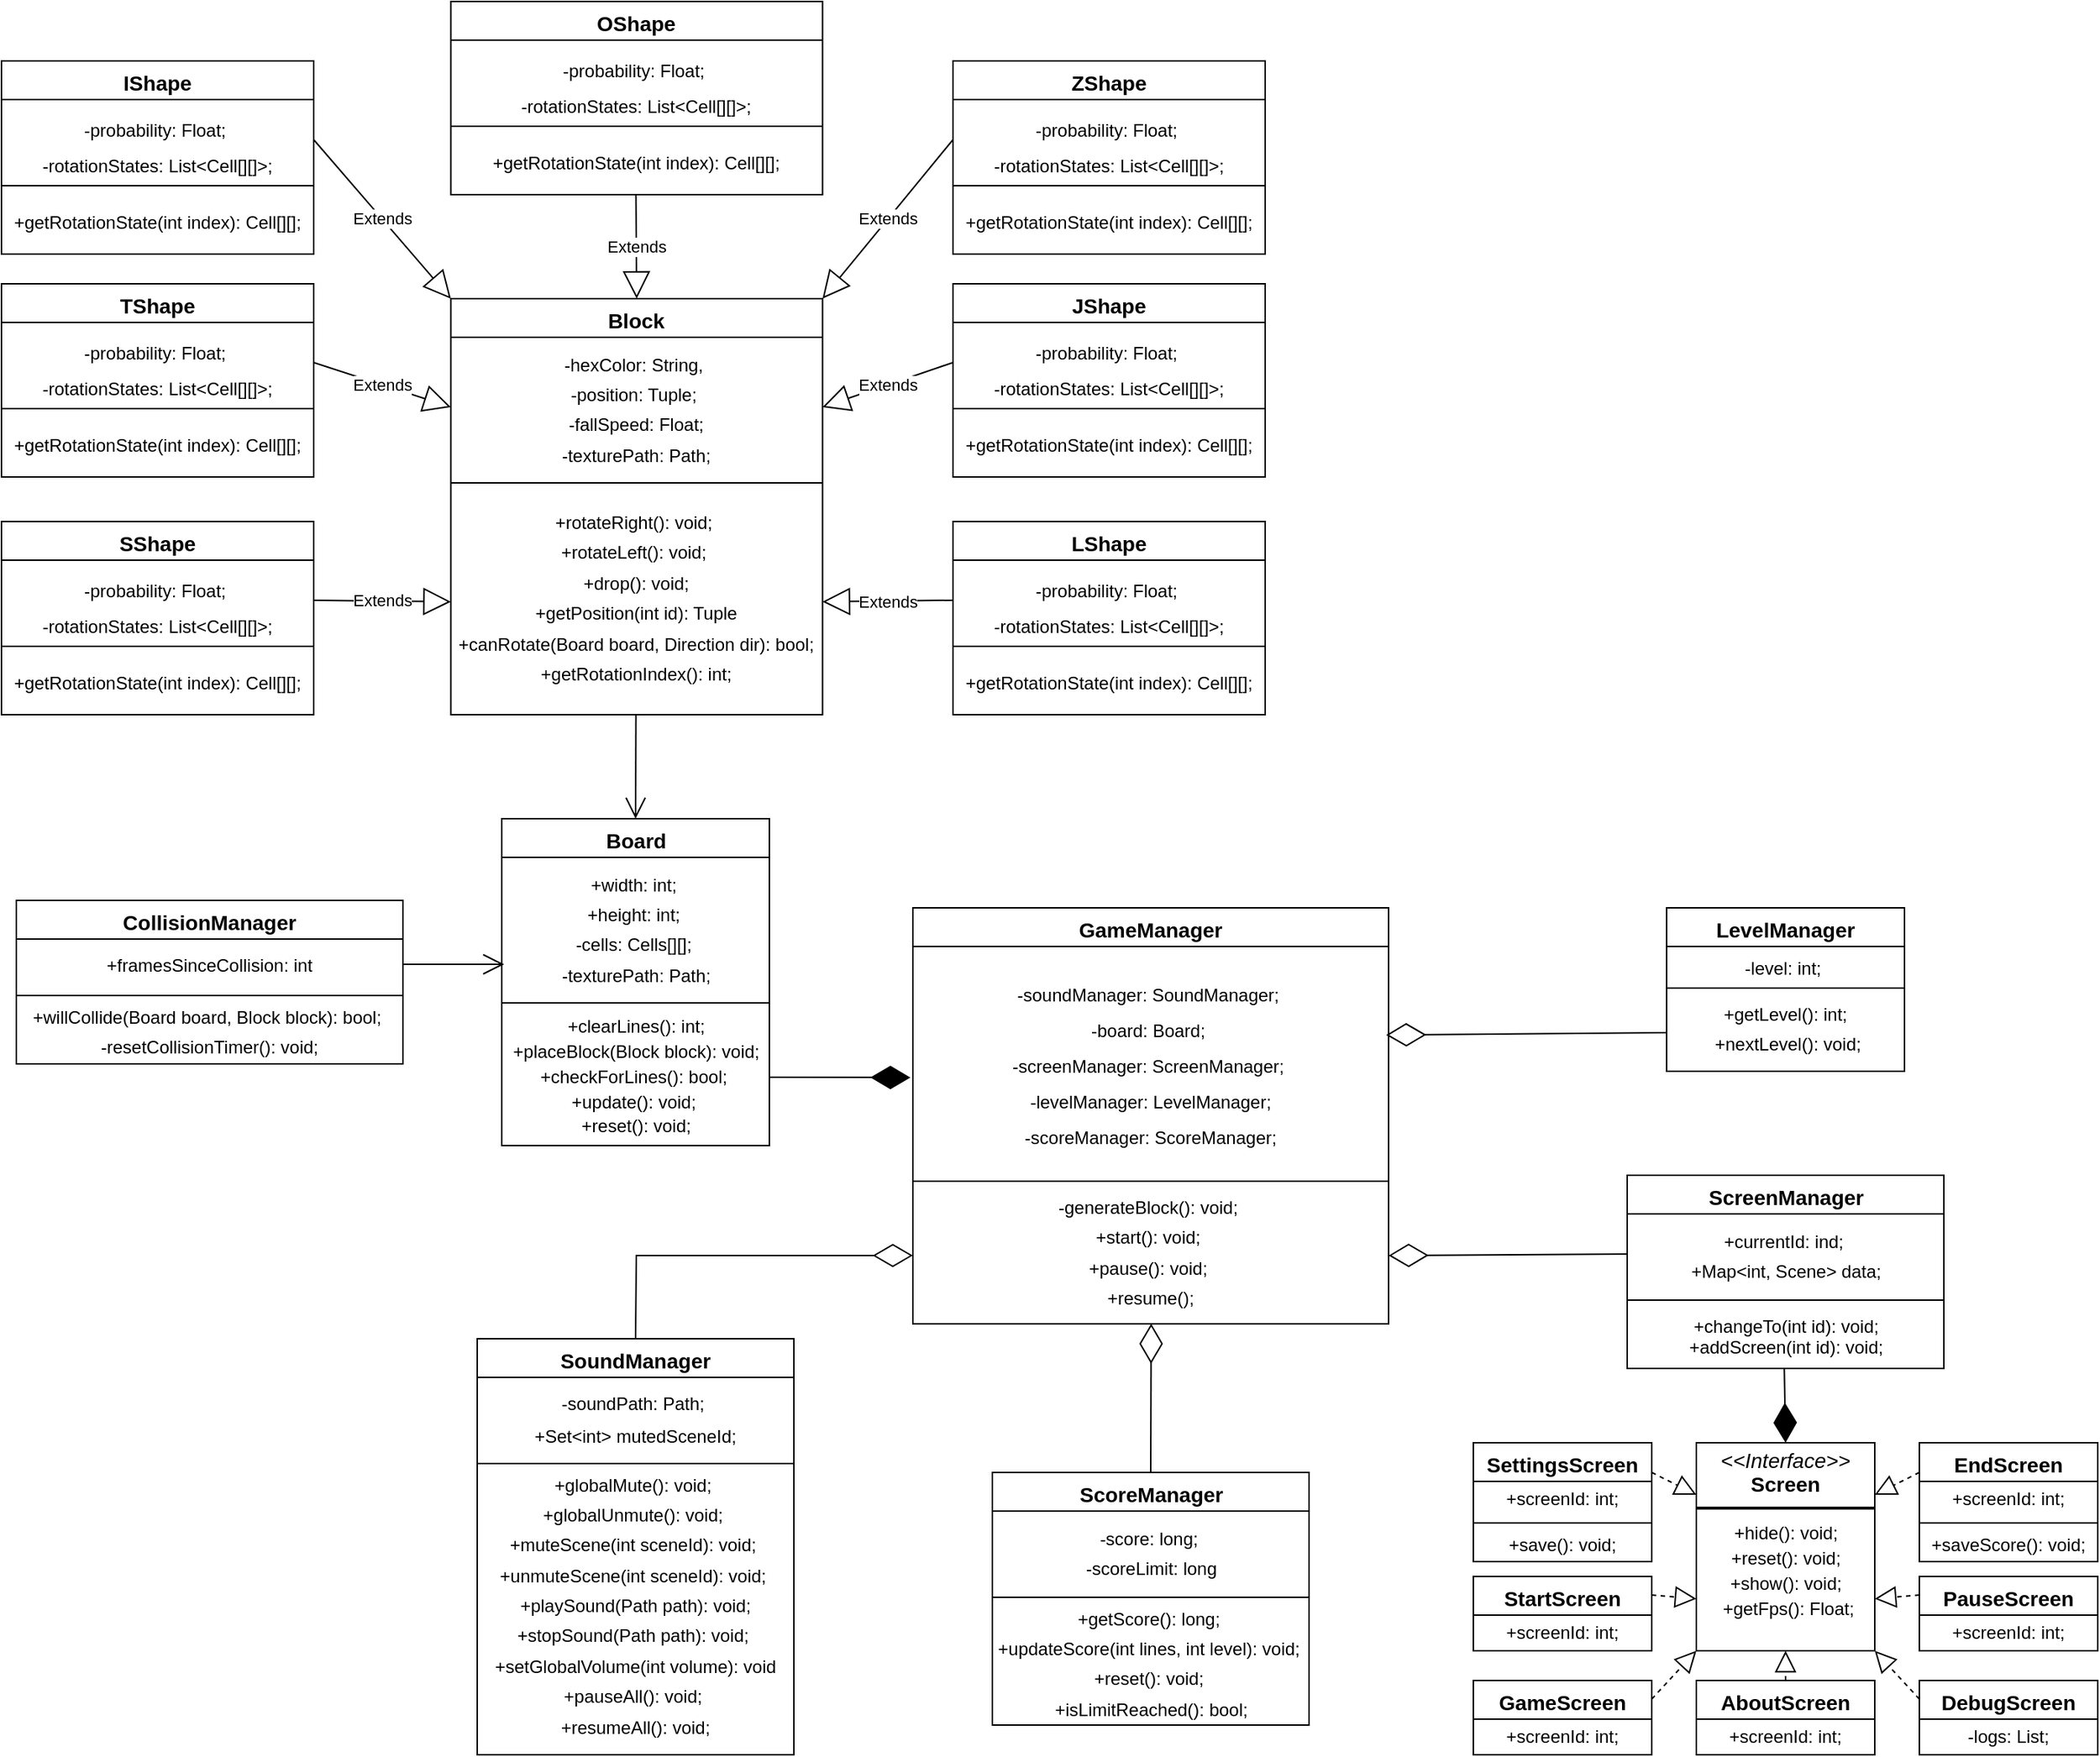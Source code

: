 <mxfile version="28.2.7">
  <diagram name="Страница — 1" id="oGzIXvkz2AWaEIQ5LKXO">
    <mxGraphModel dx="1358" dy="721" grid="1" gridSize="10" guides="1" tooltips="1" connect="1" arrows="1" fold="1" page="1" pageScale="1" pageWidth="1654" pageHeight="2336" math="0" shadow="0">
      <root>
        <mxCell id="0" />
        <mxCell id="1" parent="0" />
        <mxCell id="zY4li68SFdI92l8uWzO--1" value="&lt;div&gt;Block&lt;/div&gt;" style="swimlane;fontStyle=1;align=center;verticalAlign=top;childLayout=stackLayout;horizontal=1;startSize=26;horizontalStack=0;resizeParent=1;resizeParentMax=0;resizeLast=0;collapsible=1;marginBottom=0;whiteSpace=wrap;html=1;fontSize=14;" vertex="1" parent="1">
          <mxGeometry x="362.25" y="790" width="250" height="280" as="geometry" />
        </mxCell>
        <mxCell id="zY4li68SFdI92l8uWzO--2" value="&lt;div style=&quot;line-height: 70%;&quot;&gt;&lt;p align=&quot;center&quot; style=&quot;margin-bottom: 0cm; line-height: 70%;&quot; lang=&quot;zxx&quot;&gt;&lt;font&gt;-hexColor: String,&amp;nbsp;&lt;/font&gt;&lt;/p&gt;&lt;p align=&quot;center&quot; style=&quot;margin-bottom: 0cm; line-height: 70%;&quot; lang=&quot;zxx&quot;&gt;&lt;font&gt;-position: Tuple;&amp;nbsp;&lt;/font&gt;&lt;/p&gt;&lt;p align=&quot;center&quot; style=&quot;margin-bottom: 0cm; line-height: 70%;&quot; lang=&quot;zxx&quot;&gt;&lt;font&gt;-fallSpeed: Float;&lt;/font&gt;&lt;/p&gt;&lt;p align=&quot;center&quot; style=&quot;margin-bottom: 0cm; line-height: 70%;&quot; lang=&quot;zxx&quot;&gt;&lt;font&gt;-texturePath: Path;&lt;/font&gt;&lt;/p&gt;&lt;div align=&quot;center&quot;&gt;&lt;br&gt;&lt;br&gt;&lt;/div&gt;&lt;/div&gt;" style="text;strokeColor=none;fillColor=none;align=center;verticalAlign=middle;spacingLeft=4;spacingRight=4;overflow=hidden;rotatable=0;points=[[0,0.5],[1,0.5]];portConstraint=eastwest;whiteSpace=wrap;html=1;strokeWidth=0;fontSize=12;labelPosition=center;verticalLabelPosition=middle;" vertex="1" parent="zY4li68SFdI92l8uWzO--1">
          <mxGeometry y="26" width="250" height="94" as="geometry" />
        </mxCell>
        <mxCell id="zY4li68SFdI92l8uWzO--3" value="" style="line;strokeWidth=1;fillColor=none;align=left;verticalAlign=middle;spacingTop=-1;spacingLeft=3;spacingRight=3;rotatable=0;labelPosition=right;points=[];portConstraint=eastwest;strokeColor=inherit;" vertex="1" parent="zY4li68SFdI92l8uWzO--1">
          <mxGeometry y="120" width="250" height="8" as="geometry" />
        </mxCell>
        <mxCell id="zY4li68SFdI92l8uWzO--4" value="&lt;div style=&quot;line-height: 70%;&quot;&gt;&lt;p lang=&quot;zxx&quot; style=&quot;margin-bottom: 0cm; line-height: 70%;&quot;&gt;+rotateRight(): void;&amp;nbsp;&lt;/p&gt;&lt;p lang=&quot;zxx&quot; style=&quot;margin-bottom: 0cm; line-height: 70%;&quot;&gt;+rotateLeft(): void;&amp;nbsp;&lt;/p&gt;&lt;p lang=&quot;zxx&quot; style=&quot;margin-bottom: 0cm; line-height: 70%;&quot;&gt;+drop(): void;&lt;/p&gt;&lt;p lang=&quot;zxx&quot; style=&quot;margin-bottom: 0cm; line-height: 70%;&quot;&gt;+getPosition(int id): Tuple&lt;/p&gt;&lt;p lang=&quot;zxx&quot; style=&quot;margin-bottom: 0cm; line-height: 70%;&quot;&gt;+canRotate(Board board, Direction dir): bool;&lt;/p&gt;&lt;p lang=&quot;zxx&quot; style=&quot;margin-bottom: 0cm; line-height: 70%;&quot;&gt;+getRotationIndex(): int;&lt;/p&gt;&lt;br&gt;&lt;br&gt;&lt;style type=&quot;text/css&quot;&gt;p { line-height: 115%; margin-bottom: 0.25cm; background: transparent }&lt;/style&gt;&lt;/div&gt;" style="text;strokeColor=none;fillColor=none;align=center;verticalAlign=middle;spacingLeft=4;spacingRight=4;overflow=hidden;rotatable=0;points=[[0,0.5],[1,0.5]];portConstraint=eastwest;whiteSpace=wrap;html=1;strokeWidth=0;" vertex="1" parent="zY4li68SFdI92l8uWzO--1">
          <mxGeometry y="128" width="250" height="152" as="geometry" />
        </mxCell>
        <mxCell id="zY4li68SFdI92l8uWzO--5" value="&lt;div&gt;ZShape&lt;/div&gt;" style="swimlane;fontStyle=1;align=center;verticalAlign=top;childLayout=stackLayout;horizontal=1;startSize=26;horizontalStack=0;resizeParent=1;resizeParentMax=0;resizeLast=0;collapsible=1;marginBottom=0;whiteSpace=wrap;html=1;fontSize=14;" vertex="1" parent="1">
          <mxGeometry x="700" y="630" width="210" height="130" as="geometry" />
        </mxCell>
        <mxCell id="zY4li68SFdI92l8uWzO--6" value="&lt;p style=&quot;line-height: 100%; margin-bottom: 0cm&quot; lang=&quot;zxx&quot;&gt;-probability: Float;&amp;nbsp;&lt;/p&gt;&lt;p style=&quot;line-height: 100%; margin-bottom: 0cm&quot; lang=&quot;zxx&quot;&gt;-rotationStates: List&amp;lt;Cell[][]&amp;gt;;&lt;/p&gt;&lt;br&gt;&lt;br&gt;&lt;style type=&quot;text/css&quot;&gt;p { line-height: 115%; margin-bottom: 0.25cm; background: transparent }&lt;/style&gt;" style="text;strokeColor=none;fillColor=none;align=center;verticalAlign=middle;spacingLeft=4;spacingRight=4;overflow=hidden;rotatable=0;points=[[0,0.5],[1,0.5]];portConstraint=eastwest;whiteSpace=wrap;html=1;strokeWidth=0;fontSize=12;labelPosition=center;verticalLabelPosition=middle;" vertex="1" parent="zY4li68SFdI92l8uWzO--5">
          <mxGeometry y="26" width="210" height="54" as="geometry" />
        </mxCell>
        <mxCell id="zY4li68SFdI92l8uWzO--7" value="" style="line;strokeWidth=1;fillColor=none;align=left;verticalAlign=middle;spacingTop=-1;spacingLeft=3;spacingRight=3;rotatable=0;labelPosition=right;points=[];portConstraint=eastwest;strokeColor=inherit;" vertex="1" parent="zY4li68SFdI92l8uWzO--5">
          <mxGeometry y="80" width="210" height="8" as="geometry" />
        </mxCell>
        <mxCell id="zY4li68SFdI92l8uWzO--8" value="&lt;p style=&quot;line-height: 100%; margin-bottom: 0cm&quot; lang=&quot;zxx&quot;&gt;+getRotationState(int index): Cell[][];&lt;/p&gt;&lt;br&gt;&lt;br&gt;&lt;style type=&quot;text/css&quot;&gt;p { line-height: 115%; margin-bottom: 0.25cm; background: transparent }&lt;/style&gt;" style="text;strokeColor=none;fillColor=none;align=center;verticalAlign=middle;spacingLeft=4;spacingRight=4;overflow=hidden;rotatable=0;points=[[0,0.5],[1,0.5]];portConstraint=eastwest;whiteSpace=wrap;html=1;strokeWidth=0;" vertex="1" parent="zY4li68SFdI92l8uWzO--5">
          <mxGeometry y="88" width="210" height="42" as="geometry" />
        </mxCell>
        <mxCell id="zY4li68SFdI92l8uWzO--9" value="&lt;div&gt;JShape&lt;/div&gt;" style="swimlane;fontStyle=1;align=center;verticalAlign=top;childLayout=stackLayout;horizontal=1;startSize=26;horizontalStack=0;resizeParent=1;resizeParentMax=0;resizeLast=0;collapsible=1;marginBottom=0;whiteSpace=wrap;html=1;fontSize=14;" vertex="1" parent="1">
          <mxGeometry x="700" y="780" width="210" height="130" as="geometry" />
        </mxCell>
        <mxCell id="zY4li68SFdI92l8uWzO--10" value="&lt;p style=&quot;line-height: 100%; margin-bottom: 0cm&quot; lang=&quot;zxx&quot;&gt;-probability: Float;&amp;nbsp;&lt;/p&gt;&lt;p style=&quot;line-height: 100%; margin-bottom: 0cm&quot; lang=&quot;zxx&quot;&gt;-rotationStates: List&amp;lt;Cell[][]&amp;gt;;&lt;/p&gt;&lt;br&gt;&lt;br&gt;&lt;style type=&quot;text/css&quot;&gt;p { line-height: 115%; margin-bottom: 0.25cm; background: transparent }&lt;/style&gt;" style="text;strokeColor=none;fillColor=none;align=center;verticalAlign=middle;spacingLeft=4;spacingRight=4;overflow=hidden;rotatable=0;points=[[0,0.5],[1,0.5]];portConstraint=eastwest;whiteSpace=wrap;html=1;strokeWidth=0;fontSize=12;labelPosition=center;verticalLabelPosition=middle;" vertex="1" parent="zY4li68SFdI92l8uWzO--9">
          <mxGeometry y="26" width="210" height="54" as="geometry" />
        </mxCell>
        <mxCell id="zY4li68SFdI92l8uWzO--11" value="" style="line;strokeWidth=1;fillColor=none;align=left;verticalAlign=middle;spacingTop=-1;spacingLeft=3;spacingRight=3;rotatable=0;labelPosition=right;points=[];portConstraint=eastwest;strokeColor=inherit;" vertex="1" parent="zY4li68SFdI92l8uWzO--9">
          <mxGeometry y="80" width="210" height="8" as="geometry" />
        </mxCell>
        <mxCell id="zY4li68SFdI92l8uWzO--12" value="&lt;p style=&quot;line-height: 100%; margin-bottom: 0cm&quot; lang=&quot;zxx&quot;&gt;+getRotationState(int index): Cell[][];&lt;/p&gt;&lt;br&gt;&lt;br&gt;&lt;style type=&quot;text/css&quot;&gt;p { line-height: 115%; margin-bottom: 0.25cm; background: transparent }&lt;/style&gt;" style="text;strokeColor=none;fillColor=none;align=center;verticalAlign=middle;spacingLeft=4;spacingRight=4;overflow=hidden;rotatable=0;points=[[0,0.5],[1,0.5]];portConstraint=eastwest;whiteSpace=wrap;html=1;strokeWidth=0;" vertex="1" parent="zY4li68SFdI92l8uWzO--9">
          <mxGeometry y="88" width="210" height="42" as="geometry" />
        </mxCell>
        <mxCell id="zY4li68SFdI92l8uWzO--13" value="&lt;div&gt;SShape&lt;/div&gt;" style="swimlane;fontStyle=1;align=center;verticalAlign=top;childLayout=stackLayout;horizontal=1;startSize=26;horizontalStack=0;resizeParent=1;resizeParentMax=0;resizeLast=0;collapsible=1;marginBottom=0;whiteSpace=wrap;html=1;fontSize=14;" vertex="1" parent="1">
          <mxGeometry x="60" y="940" width="210" height="130" as="geometry" />
        </mxCell>
        <mxCell id="zY4li68SFdI92l8uWzO--14" value="&lt;p style=&quot;line-height: 100%; margin-bottom: 0cm&quot; lang=&quot;zxx&quot;&gt;-probability: Float;&amp;nbsp;&lt;/p&gt;&lt;p style=&quot;line-height: 100%; margin-bottom: 0cm&quot; lang=&quot;zxx&quot;&gt;-rotationStates: List&amp;lt;Cell[][]&amp;gt;;&lt;/p&gt;&lt;br&gt;&lt;br&gt;&lt;style type=&quot;text/css&quot;&gt;p { line-height: 115%; margin-bottom: 0.25cm; background: transparent }&lt;/style&gt;" style="text;strokeColor=none;fillColor=none;align=center;verticalAlign=middle;spacingLeft=4;spacingRight=4;overflow=hidden;rotatable=0;points=[[0,0.5],[1,0.5]];portConstraint=eastwest;whiteSpace=wrap;html=1;strokeWidth=0;fontSize=12;labelPosition=center;verticalLabelPosition=middle;" vertex="1" parent="zY4li68SFdI92l8uWzO--13">
          <mxGeometry y="26" width="210" height="54" as="geometry" />
        </mxCell>
        <mxCell id="zY4li68SFdI92l8uWzO--15" value="" style="line;strokeWidth=1;fillColor=none;align=left;verticalAlign=middle;spacingTop=-1;spacingLeft=3;spacingRight=3;rotatable=0;labelPosition=right;points=[];portConstraint=eastwest;strokeColor=inherit;" vertex="1" parent="zY4li68SFdI92l8uWzO--13">
          <mxGeometry y="80" width="210" height="8" as="geometry" />
        </mxCell>
        <mxCell id="zY4li68SFdI92l8uWzO--16" value="&lt;p style=&quot;line-height: 100%; margin-bottom: 0cm&quot; lang=&quot;zxx&quot;&gt;+getRotationState(int index): Cell[][];&lt;/p&gt;&lt;br&gt;&lt;br&gt;&lt;style type=&quot;text/css&quot;&gt;p { line-height: 115%; margin-bottom: 0.25cm; background: transparent }&lt;/style&gt;" style="text;strokeColor=none;fillColor=none;align=center;verticalAlign=middle;spacingLeft=4;spacingRight=4;overflow=hidden;rotatable=0;points=[[0,0.5],[1,0.5]];portConstraint=eastwest;whiteSpace=wrap;html=1;strokeWidth=0;" vertex="1" parent="zY4li68SFdI92l8uWzO--13">
          <mxGeometry y="88" width="210" height="42" as="geometry" />
        </mxCell>
        <mxCell id="zY4li68SFdI92l8uWzO--17" value="&lt;div&gt;TShape&lt;/div&gt;" style="swimlane;fontStyle=1;align=center;verticalAlign=top;childLayout=stackLayout;horizontal=1;startSize=26;horizontalStack=0;resizeParent=1;resizeParentMax=0;resizeLast=0;collapsible=1;marginBottom=0;whiteSpace=wrap;html=1;fontSize=14;" vertex="1" parent="1">
          <mxGeometry x="60" y="780" width="210" height="130" as="geometry" />
        </mxCell>
        <mxCell id="zY4li68SFdI92l8uWzO--18" value="&lt;p style=&quot;line-height: 100%; margin-bottom: 0cm&quot; lang=&quot;zxx&quot;&gt;-probability: Float;&amp;nbsp;&lt;/p&gt;&lt;p style=&quot;line-height: 100%; margin-bottom: 0cm&quot; lang=&quot;zxx&quot;&gt;-rotationStates: List&amp;lt;Cell[][]&amp;gt;;&lt;/p&gt;&lt;br&gt;&lt;br&gt;&lt;style type=&quot;text/css&quot;&gt;p { line-height: 115%; margin-bottom: 0.25cm; background: transparent }&lt;/style&gt;" style="text;strokeColor=none;fillColor=none;align=center;verticalAlign=middle;spacingLeft=4;spacingRight=4;overflow=hidden;rotatable=0;points=[[0,0.5],[1,0.5]];portConstraint=eastwest;whiteSpace=wrap;html=1;strokeWidth=0;fontSize=12;labelPosition=center;verticalLabelPosition=middle;" vertex="1" parent="zY4li68SFdI92l8uWzO--17">
          <mxGeometry y="26" width="210" height="54" as="geometry" />
        </mxCell>
        <mxCell id="zY4li68SFdI92l8uWzO--19" value="" style="line;strokeWidth=1;fillColor=none;align=left;verticalAlign=middle;spacingTop=-1;spacingLeft=3;spacingRight=3;rotatable=0;labelPosition=right;points=[];portConstraint=eastwest;strokeColor=inherit;" vertex="1" parent="zY4li68SFdI92l8uWzO--17">
          <mxGeometry y="80" width="210" height="8" as="geometry" />
        </mxCell>
        <mxCell id="zY4li68SFdI92l8uWzO--20" value="&lt;p style=&quot;line-height: 100%; margin-bottom: 0cm&quot; lang=&quot;zxx&quot;&gt;+getRotationState(int index): Cell[][];&lt;/p&gt;&lt;br&gt;&lt;br&gt;&lt;style type=&quot;text/css&quot;&gt;p { line-height: 115%; margin-bottom: 0.25cm; background: transparent }&lt;/style&gt;" style="text;strokeColor=none;fillColor=none;align=center;verticalAlign=middle;spacingLeft=4;spacingRight=4;overflow=hidden;rotatable=0;points=[[0,0.5],[1,0.5]];portConstraint=eastwest;whiteSpace=wrap;html=1;strokeWidth=0;" vertex="1" parent="zY4li68SFdI92l8uWzO--17">
          <mxGeometry y="88" width="210" height="42" as="geometry" />
        </mxCell>
        <mxCell id="zY4li68SFdI92l8uWzO--21" value="&lt;div&gt;IShape&lt;/div&gt;" style="swimlane;fontStyle=1;align=center;verticalAlign=top;childLayout=stackLayout;horizontal=1;startSize=26;horizontalStack=0;resizeParent=1;resizeParentMax=0;resizeLast=0;collapsible=1;marginBottom=0;whiteSpace=wrap;html=1;fontSize=14;" vertex="1" parent="1">
          <mxGeometry x="60" y="630" width="210" height="130" as="geometry" />
        </mxCell>
        <mxCell id="zY4li68SFdI92l8uWzO--22" value="&lt;p style=&quot;line-height: 100%; margin-bottom: 0cm&quot; lang=&quot;zxx&quot;&gt;-probability: Float;&amp;nbsp;&lt;/p&gt;&lt;p style=&quot;line-height: 100%; margin-bottom: 0cm&quot; lang=&quot;zxx&quot;&gt;-rotationStates: List&amp;lt;Cell[][]&amp;gt;;&lt;/p&gt;&lt;br&gt;&lt;br&gt;&lt;style type=&quot;text/css&quot;&gt;p { line-height: 115%; margin-bottom: 0.25cm; background: transparent }&lt;/style&gt;" style="text;strokeColor=none;fillColor=none;align=center;verticalAlign=middle;spacingLeft=4;spacingRight=4;overflow=hidden;rotatable=0;points=[[0,0.5],[1,0.5]];portConstraint=eastwest;whiteSpace=wrap;html=1;strokeWidth=0;fontSize=12;labelPosition=center;verticalLabelPosition=middle;" vertex="1" parent="zY4li68SFdI92l8uWzO--21">
          <mxGeometry y="26" width="210" height="54" as="geometry" />
        </mxCell>
        <mxCell id="zY4li68SFdI92l8uWzO--23" value="" style="line;strokeWidth=1;fillColor=none;align=left;verticalAlign=middle;spacingTop=-1;spacingLeft=3;spacingRight=3;rotatable=0;labelPosition=right;points=[];portConstraint=eastwest;strokeColor=inherit;" vertex="1" parent="zY4li68SFdI92l8uWzO--21">
          <mxGeometry y="80" width="210" height="8" as="geometry" />
        </mxCell>
        <mxCell id="zY4li68SFdI92l8uWzO--24" value="&lt;p style=&quot;line-height: 100%; margin-bottom: 0cm&quot; lang=&quot;zxx&quot;&gt;+getRotationState(int index): Cell[][];&lt;/p&gt;&lt;br&gt;&lt;br&gt;&lt;style type=&quot;text/css&quot;&gt;p { line-height: 115%; margin-bottom: 0.25cm; background: transparent }&lt;/style&gt;" style="text;strokeColor=none;fillColor=none;align=center;verticalAlign=middle;spacingLeft=4;spacingRight=4;overflow=hidden;rotatable=0;points=[[0,0.5],[1,0.5]];portConstraint=eastwest;whiteSpace=wrap;html=1;strokeWidth=0;" vertex="1" parent="zY4li68SFdI92l8uWzO--21">
          <mxGeometry y="88" width="210" height="42" as="geometry" />
        </mxCell>
        <mxCell id="zY4li68SFdI92l8uWzO--25" value="&lt;div&gt;LShape&lt;/div&gt;" style="swimlane;fontStyle=1;align=center;verticalAlign=top;childLayout=stackLayout;horizontal=1;startSize=26;horizontalStack=0;resizeParent=1;resizeParentMax=0;resizeLast=0;collapsible=1;marginBottom=0;whiteSpace=wrap;html=1;fontSize=14;" vertex="1" parent="1">
          <mxGeometry x="700" y="940" width="210" height="130" as="geometry" />
        </mxCell>
        <mxCell id="zY4li68SFdI92l8uWzO--26" value="&lt;p style=&quot;line-height: 100%; margin-bottom: 0cm&quot; lang=&quot;zxx&quot;&gt;-probability: Float;&amp;nbsp;&lt;/p&gt;&lt;p style=&quot;line-height: 100%; margin-bottom: 0cm&quot; lang=&quot;zxx&quot;&gt;-rotationStates: List&amp;lt;Cell[][]&amp;gt;;&lt;/p&gt;&lt;br&gt;&lt;br&gt;&lt;style type=&quot;text/css&quot;&gt;p { line-height: 115%; margin-bottom: 0.25cm; background: transparent }&lt;/style&gt;" style="text;strokeColor=none;fillColor=none;align=center;verticalAlign=middle;spacingLeft=4;spacingRight=4;overflow=hidden;rotatable=0;points=[[0,0.5],[1,0.5]];portConstraint=eastwest;whiteSpace=wrap;html=1;strokeWidth=0;fontSize=12;labelPosition=center;verticalLabelPosition=middle;" vertex="1" parent="zY4li68SFdI92l8uWzO--25">
          <mxGeometry y="26" width="210" height="54" as="geometry" />
        </mxCell>
        <mxCell id="zY4li68SFdI92l8uWzO--27" value="" style="line;strokeWidth=1;fillColor=none;align=left;verticalAlign=middle;spacingTop=-1;spacingLeft=3;spacingRight=3;rotatable=0;labelPosition=right;points=[];portConstraint=eastwest;strokeColor=inherit;" vertex="1" parent="zY4li68SFdI92l8uWzO--25">
          <mxGeometry y="80" width="210" height="8" as="geometry" />
        </mxCell>
        <mxCell id="zY4li68SFdI92l8uWzO--28" value="&lt;p style=&quot;line-height: 100%; margin-bottom: 0cm&quot; lang=&quot;zxx&quot;&gt;+getRotationState(int index): Cell[][];&lt;/p&gt;&lt;br&gt;&lt;br&gt;&lt;style type=&quot;text/css&quot;&gt;p { line-height: 115%; margin-bottom: 0.25cm; background: transparent }&lt;/style&gt;" style="text;strokeColor=none;fillColor=none;align=center;verticalAlign=middle;spacingLeft=4;spacingRight=4;overflow=hidden;rotatable=0;points=[[0,0.5],[1,0.5]];portConstraint=eastwest;whiteSpace=wrap;html=1;strokeWidth=0;" vertex="1" parent="zY4li68SFdI92l8uWzO--25">
          <mxGeometry y="88" width="210" height="42" as="geometry" />
        </mxCell>
        <mxCell id="zY4li68SFdI92l8uWzO--29" value="&lt;div&gt;OShape&lt;/div&gt;" style="swimlane;fontStyle=1;align=center;verticalAlign=top;childLayout=stackLayout;horizontal=1;startSize=26;horizontalStack=0;resizeParent=1;resizeParentMax=0;resizeLast=0;collapsible=1;marginBottom=0;whiteSpace=wrap;html=1;fontSize=14;" vertex="1" parent="1">
          <mxGeometry x="362.25" y="590" width="250" height="130" as="geometry" />
        </mxCell>
        <mxCell id="zY4li68SFdI92l8uWzO--30" value="&lt;p style=&quot;line-height: 100%; margin-bottom: 0cm&quot; lang=&quot;zxx&quot;&gt;-probability: Float;&amp;nbsp;&lt;/p&gt;&lt;p style=&quot;line-height: 100%; margin-bottom: 0cm&quot; lang=&quot;zxx&quot;&gt;-rotationStates: List&amp;lt;Cell[][]&amp;gt;;&lt;/p&gt;&lt;br&gt;&lt;br&gt;&lt;style type=&quot;text/css&quot;&gt;p { line-height: 115%; margin-bottom: 0.25cm; background: transparent }&lt;/style&gt;" style="text;strokeColor=none;fillColor=none;align=center;verticalAlign=middle;spacingLeft=4;spacingRight=4;overflow=hidden;rotatable=0;points=[[0,0.5],[1,0.5]];portConstraint=eastwest;whiteSpace=wrap;html=1;strokeWidth=0;fontSize=12;labelPosition=center;verticalLabelPosition=middle;" vertex="1" parent="zY4li68SFdI92l8uWzO--29">
          <mxGeometry y="26" width="250" height="54" as="geometry" />
        </mxCell>
        <mxCell id="zY4li68SFdI92l8uWzO--31" value="" style="line;strokeWidth=1;fillColor=none;align=left;verticalAlign=middle;spacingTop=-1;spacingLeft=3;spacingRight=3;rotatable=0;labelPosition=right;points=[];portConstraint=eastwest;strokeColor=inherit;" vertex="1" parent="zY4li68SFdI92l8uWzO--29">
          <mxGeometry y="80" width="250" height="8" as="geometry" />
        </mxCell>
        <mxCell id="zY4li68SFdI92l8uWzO--32" value="&lt;p style=&quot;line-height: 100%; margin-bottom: 0cm&quot; lang=&quot;zxx&quot;&gt;+getRotationState(int index): Cell[][];&lt;/p&gt;&lt;br&gt;&lt;br&gt;&lt;style type=&quot;text/css&quot;&gt;p { line-height: 115%; margin-bottom: 0.25cm; background: transparent }&lt;/style&gt;" style="text;strokeColor=none;fillColor=none;align=center;verticalAlign=middle;spacingLeft=4;spacingRight=4;overflow=hidden;rotatable=0;points=[[0,0.5],[1,0.5]];portConstraint=eastwest;whiteSpace=wrap;html=1;strokeWidth=0;" vertex="1" parent="zY4li68SFdI92l8uWzO--29">
          <mxGeometry y="88" width="250" height="42" as="geometry" />
        </mxCell>
        <mxCell id="zY4li68SFdI92l8uWzO--45" value="&lt;p style=&quot;margin: 4px 0px 0px;&quot;&gt;&lt;i&gt;&amp;lt;&amp;lt;Interface&amp;gt;&amp;gt;&lt;/i&gt;&lt;br&gt;&lt;b&gt;Screen&lt;/b&gt;&lt;/p&gt;&lt;hr style=&quot;border-style:solid;&quot;&gt;&lt;p style=&quot;margin:0px;margin-left:4px;&quot;&gt;&lt;font style=&quot;font-size: 12px;&quot;&gt;+hide(): void;&amp;nbsp;&lt;/font&gt;&lt;/p&gt;&lt;p style=&quot;margin:0px;margin-left:4px;&quot;&gt;&lt;font style=&quot;font-size: 12px;&quot;&gt;+reset(): void;&amp;nbsp;&lt;/font&gt;&lt;/p&gt;&lt;p style=&quot;margin:0px;margin-left:4px;&quot;&gt;&lt;font style=&quot;font-size: 12px;&quot;&gt;+show(): void;&amp;nbsp;&lt;/font&gt;&lt;/p&gt;&lt;p style=&quot;margin:0px;margin-left:4px;&quot;&gt;&lt;font style=&quot;font-size: 12px;&quot;&gt;+getFps(): Float;&lt;/font&gt;&lt;/p&gt;&lt;font style=&quot;font-size: 12px;&quot;&gt;&lt;br&gt;&lt;/font&gt;&lt;br&gt;&lt;p style=&quot;margin:0px;margin-left:4px;&quot;&gt;&lt;style type=&quot;text/css&quot;&gt;p { line-height: 115%; margin-bottom: 0.25cm; background: transparent }&lt;/style&gt;&lt;/p&gt;" style="verticalAlign=top;align=center;overflow=fill;html=1;whiteSpace=wrap;fontSize=14;" vertex="1" parent="1">
          <mxGeometry x="1200" y="1560" width="120" height="140" as="geometry" />
        </mxCell>
        <mxCell id="zY4li68SFdI92l8uWzO--66" value="SettingsScreen" style="swimlane;fontStyle=1;align=center;verticalAlign=top;childLayout=stackLayout;horizontal=1;startSize=26;horizontalStack=0;resizeParent=1;resizeParentMax=0;resizeLast=0;collapsible=1;marginBottom=0;whiteSpace=wrap;html=1;fontSize=14;" vertex="1" parent="1">
          <mxGeometry x="1050" y="1560" width="120" height="80" as="geometry" />
        </mxCell>
        <mxCell id="zY4li68SFdI92l8uWzO--67" value="+screenId: int;" style="text;strokeColor=none;fillColor=none;align=center;verticalAlign=middle;spacingLeft=4;spacingRight=4;overflow=hidden;rotatable=0;points=[[0,0.5],[1,0.5]];portConstraint=eastwest;whiteSpace=wrap;html=1;strokeWidth=0;fontSize=12;labelPosition=center;verticalLabelPosition=middle;" vertex="1" parent="zY4li68SFdI92l8uWzO--66">
          <mxGeometry y="26" width="120" height="24" as="geometry" />
        </mxCell>
        <mxCell id="zY4li68SFdI92l8uWzO--68" value="" style="line;strokeWidth=1;fillColor=none;align=left;verticalAlign=middle;spacingTop=-1;spacingLeft=3;spacingRight=3;rotatable=0;labelPosition=right;points=[];portConstraint=eastwest;strokeColor=inherit;" vertex="1" parent="zY4li68SFdI92l8uWzO--66">
          <mxGeometry y="50" width="120" height="8" as="geometry" />
        </mxCell>
        <mxCell id="zY4li68SFdI92l8uWzO--69" value="+save(): void;" style="text;strokeColor=none;fillColor=none;align=center;verticalAlign=middle;spacingLeft=4;spacingRight=4;overflow=hidden;rotatable=0;points=[[0,0.5],[1,0.5]];portConstraint=eastwest;whiteSpace=wrap;html=1;strokeWidth=0;" vertex="1" parent="zY4li68SFdI92l8uWzO--66">
          <mxGeometry y="58" width="120" height="22" as="geometry" />
        </mxCell>
        <mxCell id="zY4li68SFdI92l8uWzO--70" value="StartScreen&lt;style type=&quot;text/css&quot;&gt;p { line-height: 115%; margin-bottom: 0.25cm; background: transparent }&lt;/style&gt;" style="swimlane;fontStyle=1;align=center;verticalAlign=top;childLayout=stackLayout;horizontal=1;startSize=26;horizontalStack=0;resizeParent=1;resizeParentMax=0;resizeLast=0;collapsible=1;marginBottom=0;whiteSpace=wrap;html=1;fontSize=14;" vertex="1" parent="1">
          <mxGeometry x="1050" y="1650" width="120" height="50" as="geometry" />
        </mxCell>
        <mxCell id="zY4li68SFdI92l8uWzO--71" value="+screenId: int;" style="text;strokeColor=none;fillColor=none;align=center;verticalAlign=middle;spacingLeft=4;spacingRight=4;overflow=hidden;rotatable=0;points=[[0,0.5],[1,0.5]];portConstraint=eastwest;whiteSpace=wrap;html=1;strokeWidth=0;fontSize=12;labelPosition=center;verticalLabelPosition=middle;" vertex="1" parent="zY4li68SFdI92l8uWzO--70">
          <mxGeometry y="26" width="120" height="24" as="geometry" />
        </mxCell>
        <mxCell id="zY4li68SFdI92l8uWzO--74" value="GameScreen&lt;style type=&quot;text/css&quot;&gt;p { line-height: 115%; margin-bottom: 0.25cm; background: transparent }&lt;/style&gt;" style="swimlane;fontStyle=1;align=center;verticalAlign=top;childLayout=stackLayout;horizontal=1;startSize=26;horizontalStack=0;resizeParent=1;resizeParentMax=0;resizeLast=0;collapsible=1;marginBottom=0;whiteSpace=wrap;html=1;fontSize=14;" vertex="1" parent="1">
          <mxGeometry x="1050" y="1720" width="120" height="50" as="geometry" />
        </mxCell>
        <mxCell id="zY4li68SFdI92l8uWzO--75" value="+screenId: int;" style="text;strokeColor=none;fillColor=none;align=center;verticalAlign=middle;spacingLeft=4;spacingRight=4;overflow=hidden;rotatable=0;points=[[0,0.5],[1,0.5]];portConstraint=eastwest;whiteSpace=wrap;html=1;strokeWidth=0;fontSize=12;labelPosition=center;verticalLabelPosition=middle;" vertex="1" parent="zY4li68SFdI92l8uWzO--74">
          <mxGeometry y="26" width="120" height="24" as="geometry" />
        </mxCell>
        <mxCell id="zY4li68SFdI92l8uWzO--76" value="PauseScreen&lt;style type=&quot;text/css&quot;&gt;p { line-height: 115%; margin-bottom: 0.25cm; background: transparent }&lt;/style&gt;" style="swimlane;fontStyle=1;align=center;verticalAlign=top;childLayout=stackLayout;horizontal=1;startSize=26;horizontalStack=0;resizeParent=1;resizeParentMax=0;resizeLast=0;collapsible=1;marginBottom=0;whiteSpace=wrap;html=1;fontSize=14;" vertex="1" parent="1">
          <mxGeometry x="1350" y="1650" width="120" height="50" as="geometry" />
        </mxCell>
        <mxCell id="zY4li68SFdI92l8uWzO--77" value="+screenId: int;" style="text;strokeColor=none;fillColor=none;align=center;verticalAlign=middle;spacingLeft=4;spacingRight=4;overflow=hidden;rotatable=0;points=[[0,0.5],[1,0.5]];portConstraint=eastwest;whiteSpace=wrap;html=1;strokeWidth=0;fontSize=12;labelPosition=center;verticalLabelPosition=middle;" vertex="1" parent="zY4li68SFdI92l8uWzO--76">
          <mxGeometry y="26" width="120" height="24" as="geometry" />
        </mxCell>
        <mxCell id="zY4li68SFdI92l8uWzO--78" value="AboutScreen&lt;style type=&quot;text/css&quot;&gt;p { line-height: 115%; margin-bottom: 0.25cm; background: transparent }&lt;/style&gt;" style="swimlane;fontStyle=1;align=center;verticalAlign=top;childLayout=stackLayout;horizontal=1;startSize=26;horizontalStack=0;resizeParent=1;resizeParentMax=0;resizeLast=0;collapsible=1;marginBottom=0;whiteSpace=wrap;html=1;fontSize=14;" vertex="1" parent="1">
          <mxGeometry x="1200" y="1720" width="120" height="50" as="geometry" />
        </mxCell>
        <mxCell id="zY4li68SFdI92l8uWzO--79" value="+screenId: int;" style="text;strokeColor=none;fillColor=none;align=center;verticalAlign=middle;spacingLeft=4;spacingRight=4;overflow=hidden;rotatable=0;points=[[0,0.5],[1,0.5]];portConstraint=eastwest;whiteSpace=wrap;html=1;strokeWidth=0;fontSize=12;labelPosition=center;verticalLabelPosition=middle;" vertex="1" parent="zY4li68SFdI92l8uWzO--78">
          <mxGeometry y="26" width="120" height="24" as="geometry" />
        </mxCell>
        <mxCell id="zY4li68SFdI92l8uWzO--82" value="EndScreen" style="swimlane;fontStyle=1;align=center;verticalAlign=top;childLayout=stackLayout;horizontal=1;startSize=26;horizontalStack=0;resizeParent=1;resizeParentMax=0;resizeLast=0;collapsible=1;marginBottom=0;whiteSpace=wrap;html=1;fontSize=14;" vertex="1" parent="1">
          <mxGeometry x="1350" y="1560" width="120" height="80" as="geometry" />
        </mxCell>
        <mxCell id="zY4li68SFdI92l8uWzO--83" value="+screenId: int;" style="text;strokeColor=none;fillColor=none;align=center;verticalAlign=middle;spacingLeft=4;spacingRight=4;overflow=hidden;rotatable=0;points=[[0,0.5],[1,0.5]];portConstraint=eastwest;whiteSpace=wrap;html=1;strokeWidth=0;fontSize=12;labelPosition=center;verticalLabelPosition=middle;" vertex="1" parent="zY4li68SFdI92l8uWzO--82">
          <mxGeometry y="26" width="120" height="24" as="geometry" />
        </mxCell>
        <mxCell id="zY4li68SFdI92l8uWzO--84" value="" style="line;strokeWidth=1;fillColor=none;align=left;verticalAlign=middle;spacingTop=-1;spacingLeft=3;spacingRight=3;rotatable=0;labelPosition=right;points=[];portConstraint=eastwest;strokeColor=inherit;" vertex="1" parent="zY4li68SFdI92l8uWzO--82">
          <mxGeometry y="50" width="120" height="8" as="geometry" />
        </mxCell>
        <mxCell id="zY4li68SFdI92l8uWzO--85" value="+saveScore(): void;" style="text;strokeColor=none;fillColor=none;align=center;verticalAlign=middle;spacingLeft=4;spacingRight=4;overflow=hidden;rotatable=0;points=[[0,0.5],[1,0.5]];portConstraint=eastwest;whiteSpace=wrap;html=1;strokeWidth=0;" vertex="1" parent="zY4li68SFdI92l8uWzO--82">
          <mxGeometry y="58" width="120" height="22" as="geometry" />
        </mxCell>
        <mxCell id="zY4li68SFdI92l8uWzO--87" value="DebugScreen&lt;style type=&quot;text/css&quot;&gt;p { line-height: 115%; margin-bottom: 0.25cm; background: transparent }&lt;/style&gt;" style="swimlane;fontStyle=1;align=center;verticalAlign=top;childLayout=stackLayout;horizontal=1;startSize=26;horizontalStack=0;resizeParent=1;resizeParentMax=0;resizeLast=0;collapsible=1;marginBottom=0;whiteSpace=wrap;html=1;fontSize=14;" vertex="1" parent="1">
          <mxGeometry x="1350" y="1720" width="120" height="50" as="geometry" />
        </mxCell>
        <mxCell id="zY4li68SFdI92l8uWzO--88" value="-logs: List;" style="text;strokeColor=none;fillColor=none;align=center;verticalAlign=middle;spacingLeft=4;spacingRight=4;overflow=hidden;rotatable=0;points=[[0,0.5],[1,0.5]];portConstraint=eastwest;whiteSpace=wrap;html=1;strokeWidth=0;fontSize=12;labelPosition=center;verticalLabelPosition=middle;" vertex="1" parent="zY4li68SFdI92l8uWzO--87">
          <mxGeometry y="26" width="120" height="24" as="geometry" />
        </mxCell>
        <mxCell id="zY4li68SFdI92l8uWzO--89" value="" style="endArrow=block;dashed=1;endFill=0;endSize=12;html=1;rounded=0;exitX=1;exitY=0.25;exitDx=0;exitDy=0;entryX=0;entryY=0.25;entryDx=0;entryDy=0;" edge="1" parent="1" source="zY4li68SFdI92l8uWzO--66" target="zY4li68SFdI92l8uWzO--45">
          <mxGeometry width="160" relative="1" as="geometry">
            <mxPoint x="1190" y="1850" as="sourcePoint" />
            <mxPoint x="1350" y="1850" as="targetPoint" />
          </mxGeometry>
        </mxCell>
        <mxCell id="zY4li68SFdI92l8uWzO--90" value="" style="endArrow=block;dashed=1;endFill=0;endSize=12;html=1;rounded=0;exitX=0;exitY=0.25;exitDx=0;exitDy=0;entryX=1;entryY=0.25;entryDx=0;entryDy=0;" edge="1" parent="1" source="zY4li68SFdI92l8uWzO--82" target="zY4li68SFdI92l8uWzO--45">
          <mxGeometry width="160" relative="1" as="geometry">
            <mxPoint x="1300" y="1940" as="sourcePoint" />
            <mxPoint x="1460" y="1940" as="targetPoint" />
          </mxGeometry>
        </mxCell>
        <mxCell id="zY4li68SFdI92l8uWzO--92" value="" style="endArrow=block;dashed=1;endFill=0;endSize=12;html=1;rounded=0;exitX=1;exitY=0.25;exitDx=0;exitDy=0;entryX=0;entryY=0.75;entryDx=0;entryDy=0;" edge="1" parent="1" source="zY4li68SFdI92l8uWzO--70" target="zY4li68SFdI92l8uWzO--45">
          <mxGeometry width="160" relative="1" as="geometry">
            <mxPoint x="1170" y="1839" as="sourcePoint" />
            <mxPoint x="1330" y="1839" as="targetPoint" />
          </mxGeometry>
        </mxCell>
        <mxCell id="zY4li68SFdI92l8uWzO--93" value="" style="endArrow=block;dashed=1;endFill=0;endSize=12;html=1;rounded=0;exitX=0;exitY=0.25;exitDx=0;exitDy=0;entryX=1;entryY=1;entryDx=0;entryDy=0;" edge="1" parent="1" source="zY4li68SFdI92l8uWzO--87" target="zY4li68SFdI92l8uWzO--45">
          <mxGeometry width="160" relative="1" as="geometry">
            <mxPoint x="1340" y="1934.5" as="sourcePoint" />
            <mxPoint x="1500" y="1934.5" as="targetPoint" />
          </mxGeometry>
        </mxCell>
        <mxCell id="zY4li68SFdI92l8uWzO--94" value="" style="endArrow=block;dashed=1;endFill=0;endSize=12;html=1;rounded=0;exitX=1;exitY=0.25;exitDx=0;exitDy=0;entryX=0;entryY=1;entryDx=0;entryDy=0;" edge="1" parent="1" source="zY4li68SFdI92l8uWzO--74" target="zY4li68SFdI92l8uWzO--45">
          <mxGeometry width="160" relative="1" as="geometry">
            <mxPoint x="1150" y="1910" as="sourcePoint" />
            <mxPoint x="1310" y="1910" as="targetPoint" />
          </mxGeometry>
        </mxCell>
        <mxCell id="zY4li68SFdI92l8uWzO--95" value="" style="endArrow=block;dashed=1;endFill=0;endSize=12;html=1;rounded=0;exitX=0;exitY=0.25;exitDx=0;exitDy=0;entryX=1;entryY=0.75;entryDx=0;entryDy=0;" edge="1" parent="1" source="zY4li68SFdI92l8uWzO--76" target="zY4li68SFdI92l8uWzO--45">
          <mxGeometry width="160" relative="1" as="geometry">
            <mxPoint x="1340" y="1970" as="sourcePoint" />
            <mxPoint x="1500" y="1970" as="targetPoint" />
          </mxGeometry>
        </mxCell>
        <mxCell id="zY4li68SFdI92l8uWzO--96" value="" style="endArrow=block;dashed=1;endFill=0;endSize=12;html=1;rounded=0;exitX=0.5;exitY=0;exitDx=0;exitDy=0;entryX=0.5;entryY=1;entryDx=0;entryDy=0;" edge="1" parent="1" source="zY4li68SFdI92l8uWzO--78" target="zY4li68SFdI92l8uWzO--45">
          <mxGeometry width="160" relative="1" as="geometry">
            <mxPoint x="1360" y="1980" as="sourcePoint" />
            <mxPoint x="1520" y="1980" as="targetPoint" />
          </mxGeometry>
        </mxCell>
        <mxCell id="zY4li68SFdI92l8uWzO--97" value="LevelManager" style="swimlane;fontStyle=1;align=center;verticalAlign=top;childLayout=stackLayout;horizontal=1;startSize=26;horizontalStack=0;resizeParent=1;resizeParentMax=0;resizeLast=0;collapsible=1;marginBottom=0;whiteSpace=wrap;html=1;fontSize=14;" vertex="1" parent="1">
          <mxGeometry x="1180" y="1200" width="160" height="110" as="geometry" />
        </mxCell>
        <mxCell id="zY4li68SFdI92l8uWzO--98" value="&lt;p lang=&quot;zxx&quot; style=&quot;margin-bottom: 0cm; line-height: 10%;&quot;&gt;-level: int;&amp;nbsp;&lt;/p&gt;&lt;br&gt;&lt;br&gt;&lt;style type=&quot;text/css&quot;&gt;p { line-height: 115%; margin-bottom: 0.25cm; background: transparent }&lt;/style&gt;" style="text;strokeColor=none;fillColor=none;align=center;verticalAlign=middle;spacingLeft=4;spacingRight=4;overflow=hidden;rotatable=0;points=[[0,0.5],[1,0.5]];portConstraint=eastwest;whiteSpace=wrap;html=1;" vertex="1" parent="zY4li68SFdI92l8uWzO--97">
          <mxGeometry y="26" width="160" height="24" as="geometry" />
        </mxCell>
        <mxCell id="zY4li68SFdI92l8uWzO--99" value="" style="line;strokeWidth=1;fillColor=none;align=left;verticalAlign=middle;spacingTop=-1;spacingLeft=3;spacingRight=3;rotatable=0;labelPosition=right;points=[];portConstraint=eastwest;strokeColor=inherit;" vertex="1" parent="zY4li68SFdI92l8uWzO--97">
          <mxGeometry y="50" width="160" height="8" as="geometry" />
        </mxCell>
        <mxCell id="zY4li68SFdI92l8uWzO--100" value="&lt;div style=&quot;line-height: 70%;&quot;&gt;&lt;div&gt;&lt;div&gt;&lt;div&gt;&lt;div&gt;&lt;div&gt;&lt;div&gt;&lt;p lang=&quot;zxx&quot; style=&quot;margin-bottom: 0cm; line-height: 70%;&quot;&gt;&lt;span style=&quot;background-color: light-dark(#ffffff, var(--ge-dark-color, #121212));&quot;&gt;+getLevel(): int;&lt;/span&gt;&lt;/p&gt;&lt;p lang=&quot;zxx&quot; style=&quot;margin-bottom: 0cm; line-height: 70%;&quot;&gt;&lt;span style=&quot;background-color: light-dark(#ffffff, var(--ge-dark-color, #121212));&quot;&gt;&amp;nbsp;+nextLevel(): void;&lt;/span&gt;&lt;/p&gt;&lt;span style=&quot;background-color: light-dark(#ffffff, var(--ge-dark-color, #121212));&quot;&gt;&lt;span style=&quot;background-color: light-dark(#ffffff, var(--ge-dark-color, #121212));&quot;&gt;&lt;span style=&quot;background-color: light-dark(#ffffff, var(--ge-dark-color, #121212));&quot;&gt;&lt;br&gt;&lt;br&gt;&lt;/span&gt;&lt;/span&gt;&lt;/span&gt;&lt;/div&gt;&lt;/div&gt;&lt;/div&gt;&lt;/div&gt;&lt;/div&gt;&lt;/div&gt;&lt;/div&gt;" style="text;strokeColor=none;fillColor=none;align=center;verticalAlign=middle;spacingLeft=4;spacingRight=4;overflow=hidden;rotatable=0;points=[[0,0.5],[1,0.5]];portConstraint=eastwest;whiteSpace=wrap;html=1;labelPosition=center;verticalLabelPosition=middle;textShadow=0;spacing=0;spacingTop=-3;" vertex="1" parent="zY4li68SFdI92l8uWzO--97">
          <mxGeometry y="58" width="160" height="52" as="geometry" />
        </mxCell>
        <mxCell id="zY4li68SFdI92l8uWzO--101" value="Board" style="swimlane;fontStyle=1;align=center;verticalAlign=top;childLayout=stackLayout;horizontal=1;startSize=26;horizontalStack=0;resizeParent=1;resizeParentMax=0;resizeLast=0;collapsible=1;marginBottom=0;whiteSpace=wrap;html=1;fontSize=14;" vertex="1" parent="1">
          <mxGeometry x="396.5" y="1140" width="180" height="220" as="geometry" />
        </mxCell>
        <mxCell id="zY4li68SFdI92l8uWzO--102" value="&lt;div style=&quot;line-height: 70%;&quot;&gt;&lt;p lang=&quot;zxx&quot; style=&quot;margin-bottom: 0cm; line-height: 70%;&quot;&gt;&lt;span lang=&quot;zxx&quot;&gt;+&lt;/span&gt;&lt;span lang=&quot;zxx&quot;&gt;width&lt;/span&gt;&lt;span lang=&quot;zxx&quot;&gt;:&amp;nbsp;int;&amp;nbsp;&lt;/span&gt;&lt;/p&gt;&lt;p style=&quot;margin-bottom: 0cm; line-height: 70%;&quot;&gt;&lt;span lang=&quot;zxx&quot;&gt;+height: int;&amp;nbsp;&lt;/span&gt;&lt;/p&gt;&lt;p style=&quot;margin-bottom: 0cm; line-height: 70%;&quot;&gt;&lt;span lang=&quot;zxx&quot;&gt;-cells: Cells[][];&amp;nbsp;&lt;/span&gt;&lt;/p&gt;&lt;p style=&quot;margin-bottom: 0cm; line-height: 70%;&quot;&gt;&lt;span lang=&quot;zxx&quot;&gt;-texturePath:&amp;nbsp;Path;&lt;/span&gt;&lt;/p&gt;&lt;br&gt;&lt;br&gt;&lt;p lang=&quot;zxx&quot; style=&quot;margin-bottom: 0cm; line-height: 70%;&quot;&gt;&lt;style type=&quot;text/css&quot;&gt;p { line-height: 115%; margin-bottom: 0.25cm; background: transparent }&lt;/style&gt;&lt;/p&gt;&lt;br&gt;&lt;br&gt;&lt;style type=&quot;text/css&quot;&gt;p { line-height: 115%; margin-bottom: 0.25cm; background: transparent }&lt;/style&gt;&lt;/div&gt;" style="text;strokeColor=none;fillColor=none;align=center;verticalAlign=middle;spacingLeft=4;spacingRight=4;overflow=hidden;rotatable=0;points=[[0,0.5],[1,0.5]];portConstraint=eastwest;whiteSpace=wrap;html=1;" vertex="1" parent="zY4li68SFdI92l8uWzO--101">
          <mxGeometry y="26" width="180" height="94" as="geometry" />
        </mxCell>
        <mxCell id="zY4li68SFdI92l8uWzO--103" value="" style="line;strokeWidth=1;fillColor=none;align=left;verticalAlign=middle;spacingTop=-1;spacingLeft=3;spacingRight=3;rotatable=0;labelPosition=right;points=[];portConstraint=eastwest;strokeColor=inherit;" vertex="1" parent="zY4li68SFdI92l8uWzO--101">
          <mxGeometry y="120" width="180" height="8" as="geometry" />
        </mxCell>
        <mxCell id="zY4li68SFdI92l8uWzO--104" value="&lt;div style=&quot;line-height: 40%;&quot;&gt;&lt;div&gt;&lt;p style=&quot;margin-bottom: 0cm; line-height: 40%;&quot; lang=&quot;zxx&quot;&gt;+clearLines(): int;&lt;/p&gt;&lt;p style=&quot;margin-bottom: 0cm; line-height: 40%;&quot; lang=&quot;zxx&quot;&gt;&amp;nbsp;+placeBlock(Block block): void;&amp;nbsp;&lt;/p&gt;&lt;p style=&quot;margin-bottom: 0cm; line-height: 40%;&quot; lang=&quot;zxx&quot;&gt;+checkForLines():&amp;nbsp;bool;&amp;nbsp;&lt;/p&gt;&lt;p style=&quot;margin-bottom: 0cm; line-height: 40%;&quot; lang=&quot;zxx&quot;&gt;+update(): void;&amp;nbsp;&lt;/p&gt;&lt;p style=&quot;margin-bottom: 0cm; line-height: 40%;&quot; lang=&quot;zxx&quot;&gt;+reset(): void;&lt;/p&gt;&lt;br&gt;&lt;br&gt;&lt;style type=&quot;text/css&quot;&gt;p { line-height: 115%; margin-bottom: 0.25cm; background: transparent }&lt;/style&gt;&lt;/div&gt;&lt;/div&gt;" style="text;strokeColor=none;fillColor=none;align=center;verticalAlign=middle;spacingLeft=4;spacingRight=4;overflow=hidden;rotatable=0;points=[[0,0.5],[1,0.5]];portConstraint=eastwest;whiteSpace=wrap;html=1;labelPosition=center;verticalLabelPosition=middle;textShadow=0;spacing=0;spacingTop=-3;" vertex="1" parent="zY4li68SFdI92l8uWzO--101">
          <mxGeometry y="128" width="180" height="92" as="geometry" />
        </mxCell>
        <mxCell id="zY4li68SFdI92l8uWzO--105" value="CollisionManager" style="swimlane;fontStyle=1;align=center;verticalAlign=top;childLayout=stackLayout;horizontal=1;startSize=26;horizontalStack=0;resizeParent=1;resizeParentMax=0;resizeLast=0;collapsible=1;marginBottom=0;whiteSpace=wrap;html=1;fontSize=14;" vertex="1" parent="1">
          <mxGeometry x="70" y="1195" width="260" height="110" as="geometry" />
        </mxCell>
        <mxCell id="zY4li68SFdI92l8uWzO--106" value="&lt;div style=&quot;line-height: 70%;&quot;&gt;&lt;p style=&quot;margin-bottom: 0cm; line-height: 60%;&quot; lang=&quot;zxx&quot;&gt;+framesSinceCollision: int&lt;/p&gt;&lt;br&gt;&lt;br&gt;&lt;style type=&quot;text/css&quot;&gt;p { line-height: 115%; margin-bottom: 0.25cm; background: transparent }&lt;/style&gt;&lt;/div&gt;" style="text;strokeColor=none;fillColor=none;align=center;verticalAlign=middle;spacingLeft=4;spacingRight=4;overflow=hidden;rotatable=0;points=[[0,0.5],[1,0.5]];portConstraint=eastwest;whiteSpace=wrap;html=1;" vertex="1" parent="zY4li68SFdI92l8uWzO--105">
          <mxGeometry y="26" width="260" height="34" as="geometry" />
        </mxCell>
        <mxCell id="zY4li68SFdI92l8uWzO--107" value="" style="line;strokeWidth=1;fillColor=none;align=left;verticalAlign=middle;spacingTop=-1;spacingLeft=3;spacingRight=3;rotatable=0;labelPosition=right;points=[];portConstraint=eastwest;strokeColor=inherit;" vertex="1" parent="zY4li68SFdI92l8uWzO--105">
          <mxGeometry y="60" width="260" height="8" as="geometry" />
        </mxCell>
        <mxCell id="zY4li68SFdI92l8uWzO--108" value="&lt;div style=&quot;line-height: 70%;&quot;&gt;&lt;p style=&quot;margin-bottom: 0cm; line-height: 70%;&quot; lang=&quot;zxx&quot;&gt;+willCollide(Board board, Block block): bool;&amp;nbsp;&lt;/p&gt;&lt;p style=&quot;margin-bottom: 0cm; line-height: 70%;&quot; lang=&quot;zxx&quot;&gt;-resetCollisionTimer():&amp;nbsp;void;&lt;/p&gt;&lt;br&gt;&lt;br&gt;&lt;style type=&quot;text/css&quot;&gt;p { line-height: 115%; margin-bottom: 0.25cm; background: transparent }&lt;/style&gt;&lt;/div&gt;" style="text;strokeColor=none;fillColor=none;align=center;verticalAlign=middle;spacingLeft=4;spacingRight=4;overflow=hidden;rotatable=0;points=[[0,0.5],[1,0.5]];portConstraint=eastwest;whiteSpace=wrap;html=1;labelPosition=center;verticalLabelPosition=middle;textShadow=0;spacing=0;spacingTop=-6;" vertex="1" parent="zY4li68SFdI92l8uWzO--105">
          <mxGeometry y="68" width="260" height="42" as="geometry" />
        </mxCell>
        <mxCell id="zY4li68SFdI92l8uWzO--109" value="SoundManager" style="swimlane;fontStyle=1;align=center;verticalAlign=top;childLayout=stackLayout;horizontal=1;startSize=26;horizontalStack=0;resizeParent=1;resizeParentMax=0;resizeLast=0;collapsible=1;marginBottom=0;whiteSpace=wrap;html=1;fontSize=14;" vertex="1" parent="1">
          <mxGeometry x="380" y="1490" width="213" height="280" as="geometry" />
        </mxCell>
        <mxCell id="zY4li68SFdI92l8uWzO--110" value="&lt;div style=&quot;line-height: 70%;&quot;&gt;&lt;p style=&quot;margin-bottom: 0cm; line-height: 60%;&quot; lang=&quot;zxx&quot;&gt;-soundPath: Path;&amp;nbsp;&lt;/p&gt;&lt;p style=&quot;line-height: 100%; margin-bottom: 0cm&quot; lang=&quot;zxx&quot;&gt;+Set&amp;lt;int&amp;gt; mutedSceneId;&lt;/p&gt;&lt;br&gt;&lt;br&gt;&lt;p style=&quot;margin-bottom: 0cm; line-height: 60%;&quot; lang=&quot;zxx&quot;&gt;&lt;style type=&quot;text/css&quot;&gt;p { line-height: 115%; margin-bottom: 0.25cm; background: transparent }&lt;/style&gt;&lt;/p&gt;&lt;br&gt;&lt;br&gt;&lt;style type=&quot;text/css&quot;&gt;p { line-height: 115%; margin-bottom: 0.25cm; background: transparent }&lt;/style&gt;&lt;/div&gt;" style="text;strokeColor=none;fillColor=none;align=center;verticalAlign=middle;spacingLeft=4;spacingRight=4;overflow=hidden;rotatable=0;points=[[0,0.5],[1,0.5]];portConstraint=eastwest;whiteSpace=wrap;html=1;" vertex="1" parent="zY4li68SFdI92l8uWzO--109">
          <mxGeometry y="26" width="213" height="54" as="geometry" />
        </mxCell>
        <mxCell id="zY4li68SFdI92l8uWzO--111" value="" style="line;strokeWidth=1;fillColor=none;align=left;verticalAlign=middle;spacingTop=-1;spacingLeft=3;spacingRight=3;rotatable=0;labelPosition=right;points=[];portConstraint=eastwest;strokeColor=inherit;" vertex="1" parent="zY4li68SFdI92l8uWzO--109">
          <mxGeometry y="80" width="213" height="8" as="geometry" />
        </mxCell>
        <mxCell id="zY4li68SFdI92l8uWzO--112" value="&lt;div style=&quot;line-height: 70%;&quot;&gt;&lt;div&gt;&lt;p style=&quot;margin-bottom: 0cm; line-height: 70%;&quot; lang=&quot;zxx&quot;&gt;+globalMute(): void;&amp;nbsp;&lt;/p&gt;&lt;p style=&quot;margin-bottom: 0cm; line-height: 70%;&quot; lang=&quot;zxx&quot;&gt;+globalUnmute(): void;&amp;nbsp;&lt;/p&gt;&lt;p style=&quot;margin-bottom: 0cm; line-height: 70%;&quot; lang=&quot;zxx&quot;&gt;+muteScene(int sceneId): void;&amp;nbsp;&lt;/p&gt;&lt;p style=&quot;margin-bottom: 0cm; line-height: 70%;&quot; lang=&quot;zxx&quot;&gt;+unmuteScene(int sceneId): void;&amp;nbsp;&lt;/p&gt;&lt;p style=&quot;margin-bottom: 0cm; line-height: 70%;&quot; lang=&quot;zxx&quot;&gt;+playSound(Path path): void;&lt;/p&gt;&lt;p style=&quot;margin-bottom: 0cm; line-height: 70%;&quot; lang=&quot;zxx&quot;&gt;+stopSound(Path path): void;&amp;nbsp;&lt;/p&gt;&lt;p style=&quot;margin-bottom: 0cm; line-height: 70%;&quot; lang=&quot;zxx&quot;&gt;+setGlobalVolume(int volume): void&lt;/p&gt;&lt;p style=&quot;margin-bottom: 0cm; line-height: 70%;&quot; lang=&quot;zxx&quot;&gt;+pauseAll(): void;&amp;nbsp;&lt;/p&gt;&lt;p style=&quot;margin-bottom: 0cm; line-height: 70%;&quot; lang=&quot;zxx&quot;&gt;+resumeAll(): void;&lt;/p&gt;&lt;br&gt;&lt;br&gt;&lt;style type=&quot;text/css&quot;&gt;p { line-height: 115%; margin-bottom: 0.25cm; background: transparent }&lt;/style&gt;&lt;/div&gt;&lt;/div&gt;" style="text;strokeColor=none;fillColor=none;align=center;verticalAlign=middle;spacingLeft=4;spacingRight=4;overflow=hidden;rotatable=0;points=[[0,0.5],[1,0.5]];portConstraint=eastwest;whiteSpace=wrap;html=1;labelPosition=center;verticalLabelPosition=middle;textShadow=0;spacing=0;spacingTop=-6;" vertex="1" parent="zY4li68SFdI92l8uWzO--109">
          <mxGeometry y="88" width="213" height="192" as="geometry" />
        </mxCell>
        <mxCell id="zY4li68SFdI92l8uWzO--113" value="ScoreManager" style="swimlane;fontStyle=1;align=center;verticalAlign=top;childLayout=stackLayout;horizontal=1;startSize=26;horizontalStack=0;resizeParent=1;resizeParentMax=0;resizeLast=0;collapsible=1;marginBottom=0;whiteSpace=wrap;html=1;fontSize=14;" vertex="1" parent="1">
          <mxGeometry x="726.5" y="1580" width="213" height="170" as="geometry" />
        </mxCell>
        <mxCell id="zY4li68SFdI92l8uWzO--114" value="&lt;div style=&quot;line-height: 70%;&quot;&gt;&lt;p style=&quot;margin-bottom: 0cm; line-height: 70%;&quot; lang=&quot;zxx&quot;&gt;-score: long;&amp;nbsp;&lt;/p&gt;&lt;p style=&quot;margin-bottom: 0cm; line-height: 70%;&quot; lang=&quot;zxx&quot;&gt;-scoreLimit: long&lt;/p&gt;&lt;br&gt;&lt;br&gt;&lt;style type=&quot;text/css&quot;&gt;p { line-height: 115%; margin-bottom: 0.25cm; background: transparent }&lt;/style&gt;&lt;/div&gt;" style="text;strokeColor=none;fillColor=none;align=center;verticalAlign=middle;spacingLeft=4;spacingRight=4;overflow=hidden;rotatable=0;points=[[0,0.5],[1,0.5]];portConstraint=eastwest;whiteSpace=wrap;html=1;" vertex="1" parent="zY4li68SFdI92l8uWzO--113">
          <mxGeometry y="26" width="213" height="54" as="geometry" />
        </mxCell>
        <mxCell id="zY4li68SFdI92l8uWzO--115" value="" style="line;strokeWidth=1;fillColor=none;align=left;verticalAlign=middle;spacingTop=-1;spacingLeft=3;spacingRight=3;rotatable=0;labelPosition=right;points=[];portConstraint=eastwest;strokeColor=inherit;" vertex="1" parent="zY4li68SFdI92l8uWzO--113">
          <mxGeometry y="80" width="213" height="8" as="geometry" />
        </mxCell>
        <mxCell id="zY4li68SFdI92l8uWzO--116" value="&lt;div style=&quot;line-height: 70%;&quot;&gt;&lt;p style=&quot;margin-bottom: 0cm; line-height: 70%;&quot;&gt;&lt;span lang=&quot;zxx&quot;&gt;+getScore(): long;&amp;nbsp;&lt;/span&gt;&lt;/p&gt;&lt;p style=&quot;margin-bottom: 0cm; line-height: 70%;&quot;&gt;&lt;span lang=&quot;zxx&quot;&gt;+updateScore(int lines, int level): void;&amp;nbsp;&lt;/span&gt;&lt;/p&gt;&lt;p style=&quot;margin-bottom: 0cm; line-height: 70%;&quot;&gt;&lt;span lang=&quot;zxx&quot;&gt;+reset(): void;&amp;nbsp;&lt;/span&gt;&lt;/p&gt;&lt;p style=&quot;margin-bottom: 0cm; line-height: 70%;&quot;&gt;&lt;span lang=&quot;zxx&quot;&gt;+&lt;/span&gt;isLimitReached(): bool;&lt;/p&gt;&lt;br&gt;&lt;br&gt;&lt;style type=&quot;text/css&quot;&gt;p { line-height: 115%; margin-bottom: 0.25cm; background: transparent }&lt;/style&gt;&lt;/div&gt;" style="text;strokeColor=none;fillColor=none;align=center;verticalAlign=middle;spacingLeft=4;spacingRight=4;overflow=hidden;rotatable=0;points=[[0,0.5],[1,0.5]];portConstraint=eastwest;whiteSpace=wrap;html=1;labelPosition=center;verticalLabelPosition=middle;textShadow=0;spacing=0;spacingTop=-6;" vertex="1" parent="zY4li68SFdI92l8uWzO--113">
          <mxGeometry y="88" width="213" height="82" as="geometry" />
        </mxCell>
        <mxCell id="zY4li68SFdI92l8uWzO--117" value="ScreenManager" style="swimlane;fontStyle=1;align=center;verticalAlign=top;childLayout=stackLayout;horizontal=1;startSize=26;horizontalStack=0;resizeParent=1;resizeParentMax=0;resizeLast=0;collapsible=1;marginBottom=0;whiteSpace=wrap;html=1;fontSize=14;" vertex="1" parent="1">
          <mxGeometry x="1153.5" y="1380" width="213" height="130" as="geometry" />
        </mxCell>
        <mxCell id="zY4li68SFdI92l8uWzO--118" value="&lt;div style=&quot;line-height: 70%;&quot;&gt;&lt;p style=&quot;font-weight: normal; margin-bottom: 0cm; line-height: 70%;&quot; lang=&quot;zxx&quot;&gt;+currentId: ind;&amp;nbsp;&lt;/p&gt;&lt;p style=&quot;font-weight: normal; margin-bottom: 0cm; line-height: 70%;&quot; lang=&quot;zxx&quot;&gt;+Map&amp;lt;int, Scene&amp;gt; data;&lt;/p&gt;&lt;br&gt;&lt;br&gt;&lt;style type=&quot;text/css&quot;&gt;p { line-height: 115%; margin-bottom: 0.25cm; background: transparent }&lt;/style&gt;&lt;/div&gt;" style="text;strokeColor=none;fillColor=none;align=center;verticalAlign=middle;spacingLeft=4;spacingRight=4;overflow=hidden;rotatable=0;points=[[0,0.5],[1,0.5]];portConstraint=eastwest;whiteSpace=wrap;html=1;" vertex="1" parent="zY4li68SFdI92l8uWzO--117">
          <mxGeometry y="26" width="213" height="54" as="geometry" />
        </mxCell>
        <mxCell id="zY4li68SFdI92l8uWzO--119" value="" style="line;strokeWidth=1;fillColor=none;align=left;verticalAlign=middle;spacingTop=-1;spacingLeft=3;spacingRight=3;rotatable=0;labelPosition=right;points=[];portConstraint=eastwest;strokeColor=inherit;" vertex="1" parent="zY4li68SFdI92l8uWzO--117">
          <mxGeometry y="80" width="213" height="8" as="geometry" />
        </mxCell>
        <mxCell id="zY4li68SFdI92l8uWzO--120" value="&lt;div&gt;&lt;p style=&quot;font-weight: normal; margin-bottom: 0cm; line-height: 120%;&quot; lang=&quot;zxx&quot;&gt;+changeTo(int id): void; +addScreen(int id): void;&lt;/p&gt;&lt;br&gt;&lt;br&gt;&lt;style type=&quot;text/css&quot;&gt;p { line-height: 115%; margin-bottom: 0.25cm; background: transparent }&lt;/style&gt;&lt;/div&gt;" style="text;strokeColor=none;fillColor=none;align=center;verticalAlign=middle;spacingLeft=4;spacingRight=4;overflow=hidden;rotatable=0;points=[[0,0.5],[1,0.5]];portConstraint=eastwest;whiteSpace=wrap;html=1;labelPosition=center;verticalLabelPosition=middle;textShadow=0;spacing=0;spacingTop=-6;" vertex="1" parent="zY4li68SFdI92l8uWzO--117">
          <mxGeometry y="88" width="213" height="42" as="geometry" />
        </mxCell>
        <mxCell id="zY4li68SFdI92l8uWzO--121" value="GameManager" style="swimlane;fontStyle=1;align=center;verticalAlign=top;childLayout=stackLayout;horizontal=1;startSize=26;horizontalStack=0;resizeParent=1;resizeParentMax=0;resizeLast=0;collapsible=1;marginBottom=0;whiteSpace=wrap;html=1;fontSize=14;" vertex="1" parent="1">
          <mxGeometry x="673" y="1200" width="320" height="280" as="geometry" />
        </mxCell>
        <mxCell id="zY4li68SFdI92l8uWzO--122" value="&lt;div style=&quot;line-height: 70%;&quot;&gt;&lt;br&gt;&lt;br&gt;&lt;br&gt;&#x9;&lt;br&gt;&#x9;&lt;br&gt;&#x9;&lt;br&gt;&#x9;&lt;br&gt;&lt;br&gt;&lt;p style=&quot;line-height: 100%; margin-bottom: 0cm&quot; lang=&quot;zxx&quot;&gt;&lt;br&gt;&lt;span style=&quot;font-weight: normal&quot;&gt;-soundManager: SoundManager;&amp;nbsp;&lt;/span&gt;&lt;/p&gt;&lt;p style=&quot;line-height: 100%; margin-bottom: 0cm&quot; lang=&quot;zxx&quot;&gt;&lt;span style=&quot;font-weight: normal&quot;&gt;-board: Board;&amp;nbsp;&lt;/span&gt;&lt;/p&gt;&lt;p style=&quot;line-height: 100%; margin-bottom: 0cm&quot; lang=&quot;zxx&quot;&gt;&lt;span style=&quot;font-weight: normal&quot;&gt;-screenManager: ScreenManager;&amp;nbsp;&lt;/span&gt;&lt;/p&gt;&lt;p style=&quot;line-height: 100%; margin-bottom: 0cm&quot; lang=&quot;zxx&quot;&gt;&lt;span style=&quot;font-weight: normal&quot;&gt;-levelManager: LevelManager;&lt;/span&gt;&lt;/p&gt;&lt;p style=&quot;line-height: 100%; margin-bottom: 0cm&quot; lang=&quot;zxx&quot;&gt;&lt;span style=&quot;font-weight: normal&quot;&gt;-scoreManager: ScoreManager;&lt;/span&gt;&lt;/p&gt;&lt;br&gt;&lt;br&gt;&lt;style type=&quot;text/css&quot;&gt;p { line-height: 115%; margin-bottom: 0.25cm; background: transparent }&lt;/style&gt;&lt;/div&gt;" style="text;strokeColor=none;fillColor=none;align=center;verticalAlign=middle;spacingLeft=4;spacingRight=4;overflow=hidden;rotatable=0;points=[[0,0.5],[1,0.5]];portConstraint=eastwest;whiteSpace=wrap;html=1;spacingTop=-68;" vertex="1" parent="zY4li68SFdI92l8uWzO--121">
          <mxGeometry y="26" width="320" height="154" as="geometry" />
        </mxCell>
        <mxCell id="zY4li68SFdI92l8uWzO--123" value="" style="line;strokeWidth=1;fillColor=none;align=left;verticalAlign=middle;spacingTop=-1;spacingLeft=3;spacingRight=3;rotatable=0;labelPosition=right;points=[];portConstraint=eastwest;strokeColor=inherit;" vertex="1" parent="zY4li68SFdI92l8uWzO--121">
          <mxGeometry y="180" width="320" height="8" as="geometry" />
        </mxCell>
        <mxCell id="zY4li68SFdI92l8uWzO--124" value="&lt;div style=&quot;line-height: 70%;&quot;&gt;&lt;p style=&quot;margin-bottom: 0cm; line-height: 70%;&quot; lang=&quot;zxx&quot;&gt;&lt;span style=&quot;font-weight: normal&quot;&gt;-generateBlock(): void;&amp;nbsp;&lt;/span&gt;&lt;/p&gt;&lt;p style=&quot;margin-bottom: 0cm; line-height: 70%;&quot; lang=&quot;zxx&quot;&gt;&lt;span style=&quot;font-weight: normal&quot;&gt;+start():&amp;nbsp;void;&amp;nbsp;&lt;/span&gt;&lt;/p&gt;&lt;p style=&quot;margin-bottom: 0cm; line-height: 70%;&quot; lang=&quot;zxx&quot;&gt;&lt;span style=&quot;font-weight: normal&quot;&gt;+pause(): void;&amp;nbsp;&lt;/span&gt;&lt;/p&gt;&lt;p style=&quot;margin-bottom: 0cm; line-height: 70%;&quot; lang=&quot;zxx&quot;&gt;&lt;span style=&quot;font-weight: normal&quot;&gt;+resume();&lt;/span&gt;&lt;/p&gt;&lt;br&gt;&lt;br&gt;&lt;style type=&quot;text/css&quot;&gt;p { line-height: 115%; margin-bottom: 0.25cm; background: transparent }&lt;/style&gt;&lt;/div&gt;" style="text;strokeColor=none;fillColor=none;align=center;verticalAlign=middle;spacingLeft=4;spacingRight=4;overflow=hidden;rotatable=0;points=[[0,0.5],[1,0.5]];portConstraint=eastwest;whiteSpace=wrap;html=1;labelPosition=center;verticalLabelPosition=middle;textShadow=0;spacing=0;spacingTop=-3;" vertex="1" parent="zY4li68SFdI92l8uWzO--121">
          <mxGeometry y="188" width="320" height="92" as="geometry" />
        </mxCell>
        <mxCell id="zY4li68SFdI92l8uWzO--144" value="" style="endArrow=open;endFill=1;endSize=12;html=1;rounded=0;exitX=0.498;exitY=1.003;exitDx=0;exitDy=0;exitPerimeter=0;entryX=0.5;entryY=0;entryDx=0;entryDy=0;" edge="1" parent="1" source="zY4li68SFdI92l8uWzO--4" target="zY4li68SFdI92l8uWzO--101">
          <mxGeometry width="160" relative="1" as="geometry">
            <mxPoint x="700" y="940" as="sourcePoint" />
            <mxPoint x="860" y="940" as="targetPoint" />
          </mxGeometry>
        </mxCell>
        <mxCell id="zY4li68SFdI92l8uWzO--146" value="Extends" style="endArrow=block;endSize=16;endFill=0;html=1;rounded=0;exitX=1;exitY=0.5;exitDx=0;exitDy=0;entryX=0;entryY=0;entryDx=0;entryDy=0;" edge="1" parent="1" source="zY4li68SFdI92l8uWzO--22" target="zY4li68SFdI92l8uWzO--1">
          <mxGeometry width="160" relative="1" as="geometry">
            <mxPoint x="340" y="540" as="sourcePoint" />
            <mxPoint x="500" y="540" as="targetPoint" />
          </mxGeometry>
        </mxCell>
        <mxCell id="zY4li68SFdI92l8uWzO--147" value="Extends" style="endArrow=block;endSize=16;endFill=0;html=1;rounded=0;exitX=0;exitY=0.5;exitDx=0;exitDy=0;entryX=1;entryY=0;entryDx=0;entryDy=0;" edge="1" parent="1" source="zY4li68SFdI92l8uWzO--6" target="zY4li68SFdI92l8uWzO--1">
          <mxGeometry width="160" relative="1" as="geometry">
            <mxPoint x="1130" y="660" as="sourcePoint" />
            <mxPoint x="1290" y="660" as="targetPoint" />
          </mxGeometry>
        </mxCell>
        <mxCell id="zY4li68SFdI92l8uWzO--149" value="Extends" style="endArrow=block;endSize=16;endFill=0;html=1;rounded=0;exitX=0.498;exitY=0.999;exitDx=0;exitDy=0;exitPerimeter=0;entryX=0.5;entryY=0;entryDx=0;entryDy=0;" edge="1" parent="1" source="zY4li68SFdI92l8uWzO--32" target="zY4li68SFdI92l8uWzO--1">
          <mxGeometry width="160" relative="1" as="geometry">
            <mxPoint x="1050" y="870" as="sourcePoint" />
            <mxPoint x="1210" y="870" as="targetPoint" />
          </mxGeometry>
        </mxCell>
        <mxCell id="zY4li68SFdI92l8uWzO--150" value="Extends" style="endArrow=block;endSize=16;endFill=0;html=1;rounded=0;exitX=0;exitY=0.5;exitDx=0;exitDy=0;entryX=1;entryY=0.5;entryDx=0;entryDy=0;" edge="1" parent="1" source="zY4li68SFdI92l8uWzO--10" target="zY4li68SFdI92l8uWzO--2">
          <mxGeometry width="160" relative="1" as="geometry">
            <mxPoint x="1010" y="800" as="sourcePoint" />
            <mxPoint x="1170" y="800" as="targetPoint" />
          </mxGeometry>
        </mxCell>
        <mxCell id="zY4li68SFdI92l8uWzO--151" value="Extends" style="endArrow=block;endSize=16;endFill=0;html=1;rounded=0;exitX=1;exitY=0.5;exitDx=0;exitDy=0;entryX=0;entryY=0.5;entryDx=0;entryDy=0;" edge="1" parent="1" source="zY4li68SFdI92l8uWzO--14" target="zY4li68SFdI92l8uWzO--4">
          <mxGeometry width="160" relative="1" as="geometry">
            <mxPoint x="1060" y="880" as="sourcePoint" />
            <mxPoint x="1220" y="880" as="targetPoint" />
          </mxGeometry>
        </mxCell>
        <mxCell id="zY4li68SFdI92l8uWzO--152" value="Extends" style="endArrow=block;endSize=16;endFill=0;html=1;rounded=0;exitX=0;exitY=0.5;exitDx=0;exitDy=0;entryX=1;entryY=0.5;entryDx=0;entryDy=0;" edge="1" parent="1" source="zY4li68SFdI92l8uWzO--26" target="zY4li68SFdI92l8uWzO--4">
          <mxGeometry width="160" relative="1" as="geometry">
            <mxPoint x="1060" y="950" as="sourcePoint" />
            <mxPoint x="1220" y="950" as="targetPoint" />
          </mxGeometry>
        </mxCell>
        <mxCell id="zY4li68SFdI92l8uWzO--153" value="Extends" style="endArrow=block;endSize=16;endFill=0;html=1;rounded=0;exitX=1;exitY=0.5;exitDx=0;exitDy=0;entryX=0;entryY=0.5;entryDx=0;entryDy=0;" edge="1" parent="1" source="zY4li68SFdI92l8uWzO--18" target="zY4li68SFdI92l8uWzO--2">
          <mxGeometry width="160" relative="1" as="geometry">
            <mxPoint x="1040" y="1020" as="sourcePoint" />
            <mxPoint x="1200" y="1020" as="targetPoint" />
          </mxGeometry>
        </mxCell>
        <mxCell id="zY4li68SFdI92l8uWzO--154" value="" style="endArrow=diamondThin;endFill=0;endSize=24;html=1;rounded=0;exitX=0.5;exitY=0;exitDx=0;exitDy=0;entryX=0;entryY=0.5;entryDx=0;entryDy=0;" edge="1" parent="1" source="zY4li68SFdI92l8uWzO--109" target="zY4li68SFdI92l8uWzO--124">
          <mxGeometry width="160" relative="1" as="geometry">
            <mxPoint x="590" y="1380" as="sourcePoint" />
            <mxPoint x="510" y="1470" as="targetPoint" />
            <Array as="points">
              <mxPoint x="487" y="1434" />
            </Array>
          </mxGeometry>
        </mxCell>
        <mxCell id="zY4li68SFdI92l8uWzO--155" value="" style="endArrow=diamondThin;endFill=0;endSize=24;html=1;rounded=0;exitX=0.5;exitY=0;exitDx=0;exitDy=0;entryX=0.501;entryY=0.999;entryDx=0;entryDy=0;entryPerimeter=0;" edge="1" parent="1" source="zY4li68SFdI92l8uWzO--113" target="zY4li68SFdI92l8uWzO--124">
          <mxGeometry width="160" relative="1" as="geometry">
            <mxPoint x="740" y="1490" as="sourcePoint" />
            <mxPoint x="660" y="1580" as="targetPoint" />
          </mxGeometry>
        </mxCell>
        <mxCell id="zY4li68SFdI92l8uWzO--156" value="" style="endArrow=diamondThin;endFill=0;endSize=24;html=1;rounded=0;exitX=0;exitY=0.5;exitDx=0;exitDy=0;entryX=0.995;entryY=0.387;entryDx=0;entryDy=0;entryPerimeter=0;" edge="1" parent="1" source="zY4li68SFdI92l8uWzO--100" target="zY4li68SFdI92l8uWzO--122">
          <mxGeometry width="160" relative="1" as="geometry">
            <mxPoint x="1110" y="1220" as="sourcePoint" />
            <mxPoint x="1000" y="1286" as="targetPoint" />
          </mxGeometry>
        </mxCell>
        <mxCell id="zY4li68SFdI92l8uWzO--160" value="" style="endArrow=diamondThin;endFill=1;endSize=24;html=1;rounded=0;exitX=1;exitY=0.5;exitDx=0;exitDy=0;entryX=-0.005;entryY=0.573;entryDx=0;entryDy=0;entryPerimeter=0;" edge="1" parent="1" source="zY4li68SFdI92l8uWzO--104" target="zY4li68SFdI92l8uWzO--122">
          <mxGeometry width="160" relative="1" as="geometry">
            <mxPoint x="630" y="1130" as="sourcePoint" />
            <mxPoint x="790" y="1130" as="targetPoint" />
          </mxGeometry>
        </mxCell>
        <mxCell id="zY4li68SFdI92l8uWzO--162" value="" style="endArrow=diamondThin;endFill=1;endSize=24;html=1;rounded=0;exitX=0.496;exitY=1.01;exitDx=0;exitDy=0;exitPerimeter=0;entryX=0.5;entryY=0;entryDx=0;entryDy=0;" edge="1" parent="1" source="zY4li68SFdI92l8uWzO--120" target="zY4li68SFdI92l8uWzO--45">
          <mxGeometry width="160" relative="1" as="geometry">
            <mxPoint x="1460" y="1480" as="sourcePoint" />
            <mxPoint x="1430" y="1520" as="targetPoint" />
          </mxGeometry>
        </mxCell>
        <mxCell id="zY4li68SFdI92l8uWzO--165" value="" style="endArrow=open;endFill=1;endSize=12;html=1;rounded=0;exitX=1;exitY=0.5;exitDx=0;exitDy=0;entryX=0.009;entryY=0.766;entryDx=0;entryDy=0;entryPerimeter=0;" edge="1" parent="1" source="zY4li68SFdI92l8uWzO--106" target="zY4li68SFdI92l8uWzO--102">
          <mxGeometry width="160" relative="1" as="geometry">
            <mxPoint x="690" y="1450" as="sourcePoint" />
            <mxPoint x="850" y="1450" as="targetPoint" />
          </mxGeometry>
        </mxCell>
        <mxCell id="zY4li68SFdI92l8uWzO--166" value="" style="endArrow=diamondThin;endFill=0;endSize=24;html=1;rounded=0;exitX=0;exitY=0.5;exitDx=0;exitDy=0;entryX=1;entryY=0.5;entryDx=0;entryDy=0;" edge="1" parent="1" source="zY4li68SFdI92l8uWzO--118" target="zY4li68SFdI92l8uWzO--124">
          <mxGeometry width="160" relative="1" as="geometry">
            <mxPoint x="1259" y="1380" as="sourcePoint" />
            <mxPoint x="1070" y="1382" as="targetPoint" />
          </mxGeometry>
        </mxCell>
      </root>
    </mxGraphModel>
  </diagram>
</mxfile>

